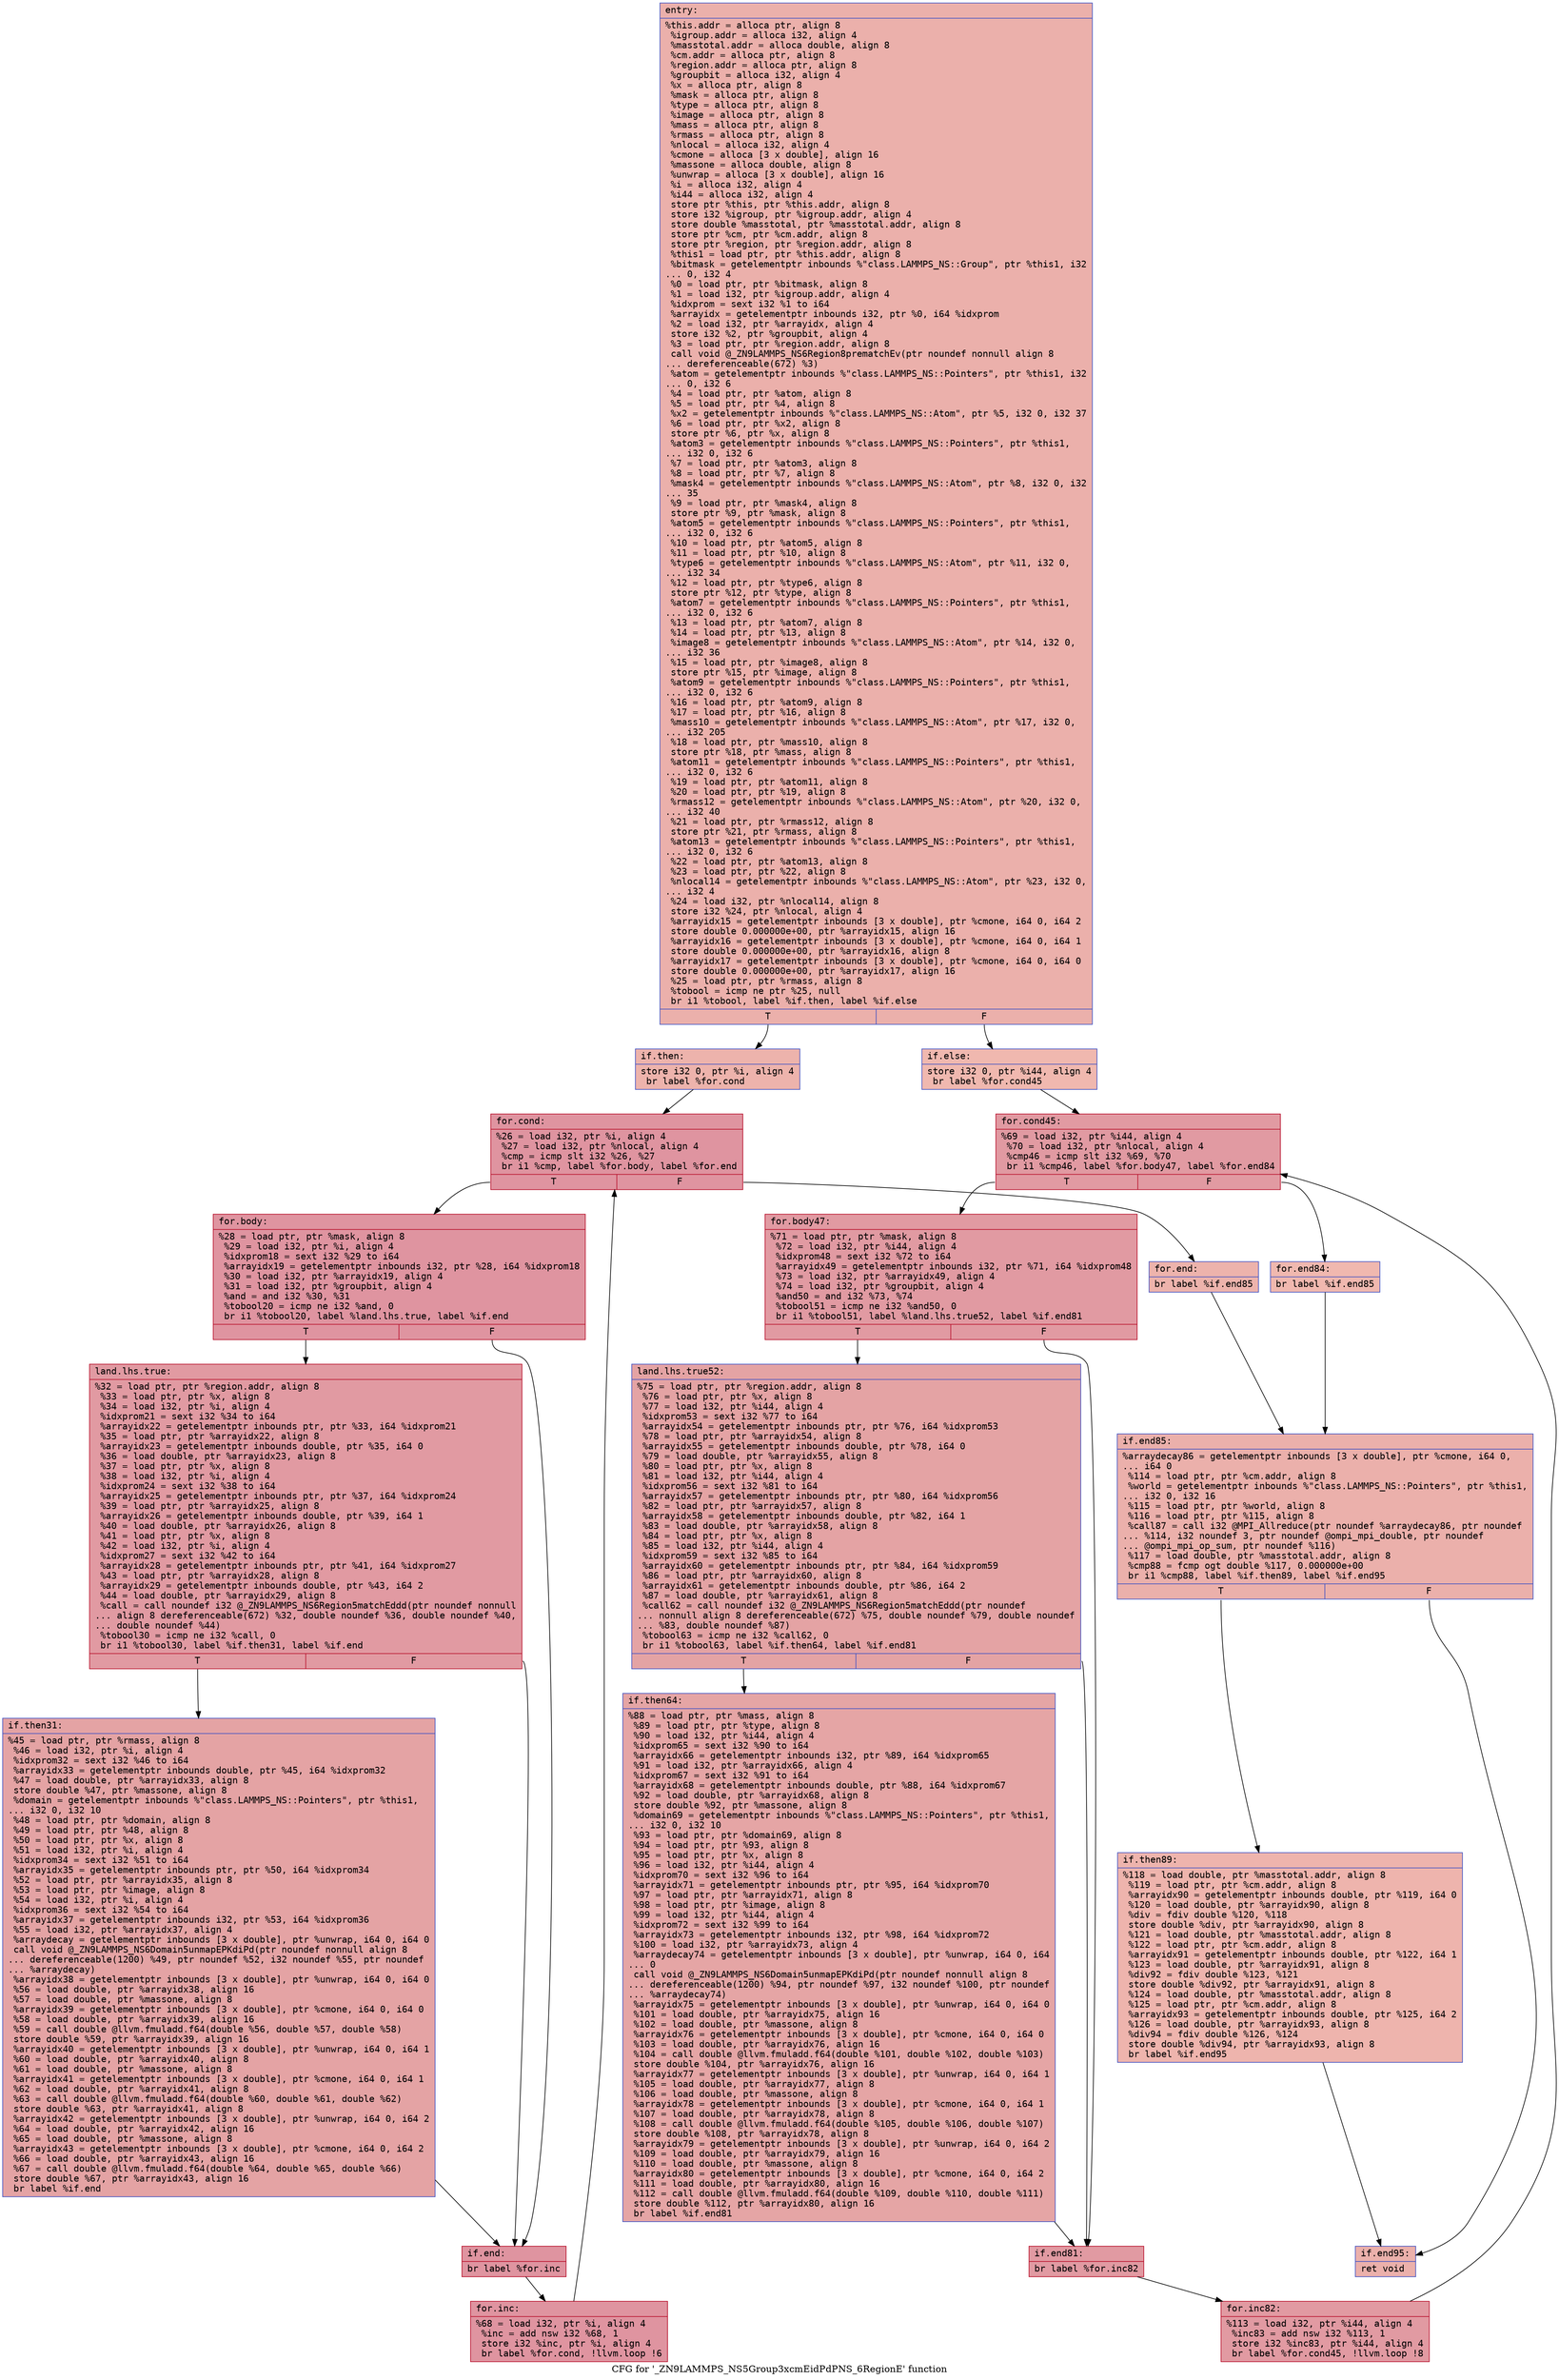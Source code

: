 digraph "CFG for '_ZN9LAMMPS_NS5Group3xcmEidPdPNS_6RegionE' function" {
	label="CFG for '_ZN9LAMMPS_NS5Group3xcmEidPdPNS_6RegionE' function";

	Node0x55ba3040bfa0 [shape=record,color="#3d50c3ff", style=filled, fillcolor="#d24b4070" fontname="Courier",label="{entry:\l|  %this.addr = alloca ptr, align 8\l  %igroup.addr = alloca i32, align 4\l  %masstotal.addr = alloca double, align 8\l  %cm.addr = alloca ptr, align 8\l  %region.addr = alloca ptr, align 8\l  %groupbit = alloca i32, align 4\l  %x = alloca ptr, align 8\l  %mask = alloca ptr, align 8\l  %type = alloca ptr, align 8\l  %image = alloca ptr, align 8\l  %mass = alloca ptr, align 8\l  %rmass = alloca ptr, align 8\l  %nlocal = alloca i32, align 4\l  %cmone = alloca [3 x double], align 16\l  %massone = alloca double, align 8\l  %unwrap = alloca [3 x double], align 16\l  %i = alloca i32, align 4\l  %i44 = alloca i32, align 4\l  store ptr %this, ptr %this.addr, align 8\l  store i32 %igroup, ptr %igroup.addr, align 4\l  store double %masstotal, ptr %masstotal.addr, align 8\l  store ptr %cm, ptr %cm.addr, align 8\l  store ptr %region, ptr %region.addr, align 8\l  %this1 = load ptr, ptr %this.addr, align 8\l  %bitmask = getelementptr inbounds %\"class.LAMMPS_NS::Group\", ptr %this1, i32\l... 0, i32 4\l  %0 = load ptr, ptr %bitmask, align 8\l  %1 = load i32, ptr %igroup.addr, align 4\l  %idxprom = sext i32 %1 to i64\l  %arrayidx = getelementptr inbounds i32, ptr %0, i64 %idxprom\l  %2 = load i32, ptr %arrayidx, align 4\l  store i32 %2, ptr %groupbit, align 4\l  %3 = load ptr, ptr %region.addr, align 8\l  call void @_ZN9LAMMPS_NS6Region8prematchEv(ptr noundef nonnull align 8\l... dereferenceable(672) %3)\l  %atom = getelementptr inbounds %\"class.LAMMPS_NS::Pointers\", ptr %this1, i32\l... 0, i32 6\l  %4 = load ptr, ptr %atom, align 8\l  %5 = load ptr, ptr %4, align 8\l  %x2 = getelementptr inbounds %\"class.LAMMPS_NS::Atom\", ptr %5, i32 0, i32 37\l  %6 = load ptr, ptr %x2, align 8\l  store ptr %6, ptr %x, align 8\l  %atom3 = getelementptr inbounds %\"class.LAMMPS_NS::Pointers\", ptr %this1,\l... i32 0, i32 6\l  %7 = load ptr, ptr %atom3, align 8\l  %8 = load ptr, ptr %7, align 8\l  %mask4 = getelementptr inbounds %\"class.LAMMPS_NS::Atom\", ptr %8, i32 0, i32\l... 35\l  %9 = load ptr, ptr %mask4, align 8\l  store ptr %9, ptr %mask, align 8\l  %atom5 = getelementptr inbounds %\"class.LAMMPS_NS::Pointers\", ptr %this1,\l... i32 0, i32 6\l  %10 = load ptr, ptr %atom5, align 8\l  %11 = load ptr, ptr %10, align 8\l  %type6 = getelementptr inbounds %\"class.LAMMPS_NS::Atom\", ptr %11, i32 0,\l... i32 34\l  %12 = load ptr, ptr %type6, align 8\l  store ptr %12, ptr %type, align 8\l  %atom7 = getelementptr inbounds %\"class.LAMMPS_NS::Pointers\", ptr %this1,\l... i32 0, i32 6\l  %13 = load ptr, ptr %atom7, align 8\l  %14 = load ptr, ptr %13, align 8\l  %image8 = getelementptr inbounds %\"class.LAMMPS_NS::Atom\", ptr %14, i32 0,\l... i32 36\l  %15 = load ptr, ptr %image8, align 8\l  store ptr %15, ptr %image, align 8\l  %atom9 = getelementptr inbounds %\"class.LAMMPS_NS::Pointers\", ptr %this1,\l... i32 0, i32 6\l  %16 = load ptr, ptr %atom9, align 8\l  %17 = load ptr, ptr %16, align 8\l  %mass10 = getelementptr inbounds %\"class.LAMMPS_NS::Atom\", ptr %17, i32 0,\l... i32 205\l  %18 = load ptr, ptr %mass10, align 8\l  store ptr %18, ptr %mass, align 8\l  %atom11 = getelementptr inbounds %\"class.LAMMPS_NS::Pointers\", ptr %this1,\l... i32 0, i32 6\l  %19 = load ptr, ptr %atom11, align 8\l  %20 = load ptr, ptr %19, align 8\l  %rmass12 = getelementptr inbounds %\"class.LAMMPS_NS::Atom\", ptr %20, i32 0,\l... i32 40\l  %21 = load ptr, ptr %rmass12, align 8\l  store ptr %21, ptr %rmass, align 8\l  %atom13 = getelementptr inbounds %\"class.LAMMPS_NS::Pointers\", ptr %this1,\l... i32 0, i32 6\l  %22 = load ptr, ptr %atom13, align 8\l  %23 = load ptr, ptr %22, align 8\l  %nlocal14 = getelementptr inbounds %\"class.LAMMPS_NS::Atom\", ptr %23, i32 0,\l... i32 4\l  %24 = load i32, ptr %nlocal14, align 8\l  store i32 %24, ptr %nlocal, align 4\l  %arrayidx15 = getelementptr inbounds [3 x double], ptr %cmone, i64 0, i64 2\l  store double 0.000000e+00, ptr %arrayidx15, align 16\l  %arrayidx16 = getelementptr inbounds [3 x double], ptr %cmone, i64 0, i64 1\l  store double 0.000000e+00, ptr %arrayidx16, align 8\l  %arrayidx17 = getelementptr inbounds [3 x double], ptr %cmone, i64 0, i64 0\l  store double 0.000000e+00, ptr %arrayidx17, align 16\l  %25 = load ptr, ptr %rmass, align 8\l  %tobool = icmp ne ptr %25, null\l  br i1 %tobool, label %if.then, label %if.else\l|{<s0>T|<s1>F}}"];
	Node0x55ba3040bfa0:s0 -> Node0x55ba3040fb00[tooltip="entry -> if.then\nProbability 62.50%" ];
	Node0x55ba3040bfa0:s1 -> Node0x55ba3040fb70[tooltip="entry -> if.else\nProbability 37.50%" ];
	Node0x55ba3040fb00 [shape=record,color="#3d50c3ff", style=filled, fillcolor="#d6524470" fontname="Courier",label="{if.then:\l|  store i32 0, ptr %i, align 4\l  br label %for.cond\l}"];
	Node0x55ba3040fb00 -> Node0x55ba3040fd30[tooltip="if.then -> for.cond\nProbability 100.00%" ];
	Node0x55ba3040fd30 [shape=record,color="#b70d28ff", style=filled, fillcolor="#b70d2870" fontname="Courier",label="{for.cond:\l|  %26 = load i32, ptr %i, align 4\l  %27 = load i32, ptr %nlocal, align 4\l  %cmp = icmp slt i32 %26, %27\l  br i1 %cmp, label %for.body, label %for.end\l|{<s0>T|<s1>F}}"];
	Node0x55ba3040fd30:s0 -> Node0x55ba3040d4c0[tooltip="for.cond -> for.body\nProbability 96.88%" ];
	Node0x55ba3040fd30:s1 -> Node0x55ba3040d540[tooltip="for.cond -> for.end\nProbability 3.12%" ];
	Node0x55ba3040d4c0 [shape=record,color="#b70d28ff", style=filled, fillcolor="#b70d2870" fontname="Courier",label="{for.body:\l|  %28 = load ptr, ptr %mask, align 8\l  %29 = load i32, ptr %i, align 4\l  %idxprom18 = sext i32 %29 to i64\l  %arrayidx19 = getelementptr inbounds i32, ptr %28, i64 %idxprom18\l  %30 = load i32, ptr %arrayidx19, align 4\l  %31 = load i32, ptr %groupbit, align 4\l  %and = and i32 %30, %31\l  %tobool20 = icmp ne i32 %and, 0\l  br i1 %tobool20, label %land.lhs.true, label %if.end\l|{<s0>T|<s1>F}}"];
	Node0x55ba3040d4c0:s0 -> Node0x55ba30410960[tooltip="for.body -> land.lhs.true\nProbability 62.50%" ];
	Node0x55ba3040d4c0:s1 -> Node0x55ba304109e0[tooltip="for.body -> if.end\nProbability 37.50%" ];
	Node0x55ba30410960 [shape=record,color="#b70d28ff", style=filled, fillcolor="#bb1b2c70" fontname="Courier",label="{land.lhs.true:\l|  %32 = load ptr, ptr %region.addr, align 8\l  %33 = load ptr, ptr %x, align 8\l  %34 = load i32, ptr %i, align 4\l  %idxprom21 = sext i32 %34 to i64\l  %arrayidx22 = getelementptr inbounds ptr, ptr %33, i64 %idxprom21\l  %35 = load ptr, ptr %arrayidx22, align 8\l  %arrayidx23 = getelementptr inbounds double, ptr %35, i64 0\l  %36 = load double, ptr %arrayidx23, align 8\l  %37 = load ptr, ptr %x, align 8\l  %38 = load i32, ptr %i, align 4\l  %idxprom24 = sext i32 %38 to i64\l  %arrayidx25 = getelementptr inbounds ptr, ptr %37, i64 %idxprom24\l  %39 = load ptr, ptr %arrayidx25, align 8\l  %arrayidx26 = getelementptr inbounds double, ptr %39, i64 1\l  %40 = load double, ptr %arrayidx26, align 8\l  %41 = load ptr, ptr %x, align 8\l  %42 = load i32, ptr %i, align 4\l  %idxprom27 = sext i32 %42 to i64\l  %arrayidx28 = getelementptr inbounds ptr, ptr %41, i64 %idxprom27\l  %43 = load ptr, ptr %arrayidx28, align 8\l  %arrayidx29 = getelementptr inbounds double, ptr %43, i64 2\l  %44 = load double, ptr %arrayidx29, align 8\l  %call = call noundef i32 @_ZN9LAMMPS_NS6Region5matchEddd(ptr noundef nonnull\l... align 8 dereferenceable(672) %32, double noundef %36, double noundef %40,\l... double noundef %44)\l  %tobool30 = icmp ne i32 %call, 0\l  br i1 %tobool30, label %if.then31, label %if.end\l|{<s0>T|<s1>F}}"];
	Node0x55ba30410960:s0 -> Node0x55ba30411ac0[tooltip="land.lhs.true -> if.then31\nProbability 62.50%" ];
	Node0x55ba30410960:s1 -> Node0x55ba304109e0[tooltip="land.lhs.true -> if.end\nProbability 37.50%" ];
	Node0x55ba30411ac0 [shape=record,color="#3d50c3ff", style=filled, fillcolor="#c32e3170" fontname="Courier",label="{if.then31:\l|  %45 = load ptr, ptr %rmass, align 8\l  %46 = load i32, ptr %i, align 4\l  %idxprom32 = sext i32 %46 to i64\l  %arrayidx33 = getelementptr inbounds double, ptr %45, i64 %idxprom32\l  %47 = load double, ptr %arrayidx33, align 8\l  store double %47, ptr %massone, align 8\l  %domain = getelementptr inbounds %\"class.LAMMPS_NS::Pointers\", ptr %this1,\l... i32 0, i32 10\l  %48 = load ptr, ptr %domain, align 8\l  %49 = load ptr, ptr %48, align 8\l  %50 = load ptr, ptr %x, align 8\l  %51 = load i32, ptr %i, align 4\l  %idxprom34 = sext i32 %51 to i64\l  %arrayidx35 = getelementptr inbounds ptr, ptr %50, i64 %idxprom34\l  %52 = load ptr, ptr %arrayidx35, align 8\l  %53 = load ptr, ptr %image, align 8\l  %54 = load i32, ptr %i, align 4\l  %idxprom36 = sext i32 %54 to i64\l  %arrayidx37 = getelementptr inbounds i32, ptr %53, i64 %idxprom36\l  %55 = load i32, ptr %arrayidx37, align 4\l  %arraydecay = getelementptr inbounds [3 x double], ptr %unwrap, i64 0, i64 0\l  call void @_ZN9LAMMPS_NS6Domain5unmapEPKdiPd(ptr noundef nonnull align 8\l... dereferenceable(1200) %49, ptr noundef %52, i32 noundef %55, ptr noundef\l... %arraydecay)\l  %arrayidx38 = getelementptr inbounds [3 x double], ptr %unwrap, i64 0, i64 0\l  %56 = load double, ptr %arrayidx38, align 16\l  %57 = load double, ptr %massone, align 8\l  %arrayidx39 = getelementptr inbounds [3 x double], ptr %cmone, i64 0, i64 0\l  %58 = load double, ptr %arrayidx39, align 16\l  %59 = call double @llvm.fmuladd.f64(double %56, double %57, double %58)\l  store double %59, ptr %arrayidx39, align 16\l  %arrayidx40 = getelementptr inbounds [3 x double], ptr %unwrap, i64 0, i64 1\l  %60 = load double, ptr %arrayidx40, align 8\l  %61 = load double, ptr %massone, align 8\l  %arrayidx41 = getelementptr inbounds [3 x double], ptr %cmone, i64 0, i64 1\l  %62 = load double, ptr %arrayidx41, align 8\l  %63 = call double @llvm.fmuladd.f64(double %60, double %61, double %62)\l  store double %63, ptr %arrayidx41, align 8\l  %arrayidx42 = getelementptr inbounds [3 x double], ptr %unwrap, i64 0, i64 2\l  %64 = load double, ptr %arrayidx42, align 16\l  %65 = load double, ptr %massone, align 8\l  %arrayidx43 = getelementptr inbounds [3 x double], ptr %cmone, i64 0, i64 2\l  %66 = load double, ptr %arrayidx43, align 16\l  %67 = call double @llvm.fmuladd.f64(double %64, double %65, double %66)\l  store double %67, ptr %arrayidx43, align 16\l  br label %if.end\l}"];
	Node0x55ba30411ac0 -> Node0x55ba304109e0[tooltip="if.then31 -> if.end\nProbability 100.00%" ];
	Node0x55ba304109e0 [shape=record,color="#b70d28ff", style=filled, fillcolor="#b70d2870" fontname="Courier",label="{if.end:\l|  br label %for.inc\l}"];
	Node0x55ba304109e0 -> Node0x55ba30414020[tooltip="if.end -> for.inc\nProbability 100.00%" ];
	Node0x55ba30414020 [shape=record,color="#b70d28ff", style=filled, fillcolor="#b70d2870" fontname="Courier",label="{for.inc:\l|  %68 = load i32, ptr %i, align 4\l  %inc = add nsw i32 %68, 1\l  store i32 %inc, ptr %i, align 4\l  br label %for.cond, !llvm.loop !6\l}"];
	Node0x55ba30414020 -> Node0x55ba3040fd30[tooltip="for.inc -> for.cond\nProbability 100.00%" ];
	Node0x55ba3040d540 [shape=record,color="#3d50c3ff", style=filled, fillcolor="#d6524470" fontname="Courier",label="{for.end:\l|  br label %if.end85\l}"];
	Node0x55ba3040d540 -> Node0x55ba30414410[tooltip="for.end -> if.end85\nProbability 100.00%" ];
	Node0x55ba3040fb70 [shape=record,color="#3d50c3ff", style=filled, fillcolor="#dc5d4a70" fontname="Courier",label="{if.else:\l|  store i32 0, ptr %i44, align 4\l  br label %for.cond45\l}"];
	Node0x55ba3040fb70 -> Node0x55ba30414570[tooltip="if.else -> for.cond45\nProbability 100.00%" ];
	Node0x55ba30414570 [shape=record,color="#b70d28ff", style=filled, fillcolor="#bb1b2c70" fontname="Courier",label="{for.cond45:\l|  %69 = load i32, ptr %i44, align 4\l  %70 = load i32, ptr %nlocal, align 4\l  %cmp46 = icmp slt i32 %69, %70\l  br i1 %cmp46, label %for.body47, label %for.end84\l|{<s0>T|<s1>F}}"];
	Node0x55ba30414570:s0 -> Node0x55ba304147e0[tooltip="for.cond45 -> for.body47\nProbability 96.88%" ];
	Node0x55ba30414570:s1 -> Node0x55ba30414860[tooltip="for.cond45 -> for.end84\nProbability 3.12%" ];
	Node0x55ba304147e0 [shape=record,color="#b70d28ff", style=filled, fillcolor="#bb1b2c70" fontname="Courier",label="{for.body47:\l|  %71 = load ptr, ptr %mask, align 8\l  %72 = load i32, ptr %i44, align 4\l  %idxprom48 = sext i32 %72 to i64\l  %arrayidx49 = getelementptr inbounds i32, ptr %71, i64 %idxprom48\l  %73 = load i32, ptr %arrayidx49, align 4\l  %74 = load i32, ptr %groupbit, align 4\l  %and50 = and i32 %73, %74\l  %tobool51 = icmp ne i32 %and50, 0\l  br i1 %tobool51, label %land.lhs.true52, label %if.end81\l|{<s0>T|<s1>F}}"];
	Node0x55ba304147e0:s0 -> Node0x55ba30414e70[tooltip="for.body47 -> land.lhs.true52\nProbability 62.50%" ];
	Node0x55ba304147e0:s1 -> Node0x55ba30414ef0[tooltip="for.body47 -> if.end81\nProbability 37.50%" ];
	Node0x55ba30414e70 [shape=record,color="#3d50c3ff", style=filled, fillcolor="#c32e3170" fontname="Courier",label="{land.lhs.true52:\l|  %75 = load ptr, ptr %region.addr, align 8\l  %76 = load ptr, ptr %x, align 8\l  %77 = load i32, ptr %i44, align 4\l  %idxprom53 = sext i32 %77 to i64\l  %arrayidx54 = getelementptr inbounds ptr, ptr %76, i64 %idxprom53\l  %78 = load ptr, ptr %arrayidx54, align 8\l  %arrayidx55 = getelementptr inbounds double, ptr %78, i64 0\l  %79 = load double, ptr %arrayidx55, align 8\l  %80 = load ptr, ptr %x, align 8\l  %81 = load i32, ptr %i44, align 4\l  %idxprom56 = sext i32 %81 to i64\l  %arrayidx57 = getelementptr inbounds ptr, ptr %80, i64 %idxprom56\l  %82 = load ptr, ptr %arrayidx57, align 8\l  %arrayidx58 = getelementptr inbounds double, ptr %82, i64 1\l  %83 = load double, ptr %arrayidx58, align 8\l  %84 = load ptr, ptr %x, align 8\l  %85 = load i32, ptr %i44, align 4\l  %idxprom59 = sext i32 %85 to i64\l  %arrayidx60 = getelementptr inbounds ptr, ptr %84, i64 %idxprom59\l  %86 = load ptr, ptr %arrayidx60, align 8\l  %arrayidx61 = getelementptr inbounds double, ptr %86, i64 2\l  %87 = load double, ptr %arrayidx61, align 8\l  %call62 = call noundef i32 @_ZN9LAMMPS_NS6Region5matchEddd(ptr noundef\l... nonnull align 8 dereferenceable(672) %75, double noundef %79, double noundef\l... %83, double noundef %87)\l  %tobool63 = icmp ne i32 %call62, 0\l  br i1 %tobool63, label %if.then64, label %if.end81\l|{<s0>T|<s1>F}}"];
	Node0x55ba30414e70:s0 -> Node0x55ba304165e0[tooltip="land.lhs.true52 -> if.then64\nProbability 62.50%" ];
	Node0x55ba30414e70:s1 -> Node0x55ba30414ef0[tooltip="land.lhs.true52 -> if.end81\nProbability 37.50%" ];
	Node0x55ba304165e0 [shape=record,color="#3d50c3ff", style=filled, fillcolor="#c5333470" fontname="Courier",label="{if.then64:\l|  %88 = load ptr, ptr %mass, align 8\l  %89 = load ptr, ptr %type, align 8\l  %90 = load i32, ptr %i44, align 4\l  %idxprom65 = sext i32 %90 to i64\l  %arrayidx66 = getelementptr inbounds i32, ptr %89, i64 %idxprom65\l  %91 = load i32, ptr %arrayidx66, align 4\l  %idxprom67 = sext i32 %91 to i64\l  %arrayidx68 = getelementptr inbounds double, ptr %88, i64 %idxprom67\l  %92 = load double, ptr %arrayidx68, align 8\l  store double %92, ptr %massone, align 8\l  %domain69 = getelementptr inbounds %\"class.LAMMPS_NS::Pointers\", ptr %this1,\l... i32 0, i32 10\l  %93 = load ptr, ptr %domain69, align 8\l  %94 = load ptr, ptr %93, align 8\l  %95 = load ptr, ptr %x, align 8\l  %96 = load i32, ptr %i44, align 4\l  %idxprom70 = sext i32 %96 to i64\l  %arrayidx71 = getelementptr inbounds ptr, ptr %95, i64 %idxprom70\l  %97 = load ptr, ptr %arrayidx71, align 8\l  %98 = load ptr, ptr %image, align 8\l  %99 = load i32, ptr %i44, align 4\l  %idxprom72 = sext i32 %99 to i64\l  %arrayidx73 = getelementptr inbounds i32, ptr %98, i64 %idxprom72\l  %100 = load i32, ptr %arrayidx73, align 4\l  %arraydecay74 = getelementptr inbounds [3 x double], ptr %unwrap, i64 0, i64\l... 0\l  call void @_ZN9LAMMPS_NS6Domain5unmapEPKdiPd(ptr noundef nonnull align 8\l... dereferenceable(1200) %94, ptr noundef %97, i32 noundef %100, ptr noundef\l... %arraydecay74)\l  %arrayidx75 = getelementptr inbounds [3 x double], ptr %unwrap, i64 0, i64 0\l  %101 = load double, ptr %arrayidx75, align 16\l  %102 = load double, ptr %massone, align 8\l  %arrayidx76 = getelementptr inbounds [3 x double], ptr %cmone, i64 0, i64 0\l  %103 = load double, ptr %arrayidx76, align 16\l  %104 = call double @llvm.fmuladd.f64(double %101, double %102, double %103)\l  store double %104, ptr %arrayidx76, align 16\l  %arrayidx77 = getelementptr inbounds [3 x double], ptr %unwrap, i64 0, i64 1\l  %105 = load double, ptr %arrayidx77, align 8\l  %106 = load double, ptr %massone, align 8\l  %arrayidx78 = getelementptr inbounds [3 x double], ptr %cmone, i64 0, i64 1\l  %107 = load double, ptr %arrayidx78, align 8\l  %108 = call double @llvm.fmuladd.f64(double %105, double %106, double %107)\l  store double %108, ptr %arrayidx78, align 8\l  %arrayidx79 = getelementptr inbounds [3 x double], ptr %unwrap, i64 0, i64 2\l  %109 = load double, ptr %arrayidx79, align 16\l  %110 = load double, ptr %massone, align 8\l  %arrayidx80 = getelementptr inbounds [3 x double], ptr %cmone, i64 0, i64 2\l  %111 = load double, ptr %arrayidx80, align 16\l  %112 = call double @llvm.fmuladd.f64(double %109, double %110, double %111)\l  store double %112, ptr %arrayidx80, align 16\l  br label %if.end81\l}"];
	Node0x55ba304165e0 -> Node0x55ba30414ef0[tooltip="if.then64 -> if.end81\nProbability 100.00%" ];
	Node0x55ba30414ef0 [shape=record,color="#b70d28ff", style=filled, fillcolor="#bb1b2c70" fontname="Courier",label="{if.end81:\l|  br label %for.inc82\l}"];
	Node0x55ba30414ef0 -> Node0x55ba30418fb0[tooltip="if.end81 -> for.inc82\nProbability 100.00%" ];
	Node0x55ba30418fb0 [shape=record,color="#b70d28ff", style=filled, fillcolor="#bb1b2c70" fontname="Courier",label="{for.inc82:\l|  %113 = load i32, ptr %i44, align 4\l  %inc83 = add nsw i32 %113, 1\l  store i32 %inc83, ptr %i44, align 4\l  br label %for.cond45, !llvm.loop !8\l}"];
	Node0x55ba30418fb0 -> Node0x55ba30414570[tooltip="for.inc82 -> for.cond45\nProbability 100.00%" ];
	Node0x55ba30414860 [shape=record,color="#3d50c3ff", style=filled, fillcolor="#dc5d4a70" fontname="Courier",label="{for.end84:\l|  br label %if.end85\l}"];
	Node0x55ba30414860 -> Node0x55ba30414410[tooltip="for.end84 -> if.end85\nProbability 100.00%" ];
	Node0x55ba30414410 [shape=record,color="#3d50c3ff", style=filled, fillcolor="#d24b4070" fontname="Courier",label="{if.end85:\l|  %arraydecay86 = getelementptr inbounds [3 x double], ptr %cmone, i64 0,\l... i64 0\l  %114 = load ptr, ptr %cm.addr, align 8\l  %world = getelementptr inbounds %\"class.LAMMPS_NS::Pointers\", ptr %this1,\l... i32 0, i32 16\l  %115 = load ptr, ptr %world, align 8\l  %116 = load ptr, ptr %115, align 8\l  %call87 = call i32 @MPI_Allreduce(ptr noundef %arraydecay86, ptr noundef\l... %114, i32 noundef 3, ptr noundef @ompi_mpi_double, ptr noundef\l... @ompi_mpi_op_sum, ptr noundef %116)\l  %117 = load double, ptr %masstotal.addr, align 8\l  %cmp88 = fcmp ogt double %117, 0.000000e+00\l  br i1 %cmp88, label %if.then89, label %if.end95\l|{<s0>T|<s1>F}}"];
	Node0x55ba30414410:s0 -> Node0x55ba30419a20[tooltip="if.end85 -> if.then89\nProbability 50.00%" ];
	Node0x55ba30414410:s1 -> Node0x55ba30419a70[tooltip="if.end85 -> if.end95\nProbability 50.00%" ];
	Node0x55ba30419a20 [shape=record,color="#3d50c3ff", style=filled, fillcolor="#d8564670" fontname="Courier",label="{if.then89:\l|  %118 = load double, ptr %masstotal.addr, align 8\l  %119 = load ptr, ptr %cm.addr, align 8\l  %arrayidx90 = getelementptr inbounds double, ptr %119, i64 0\l  %120 = load double, ptr %arrayidx90, align 8\l  %div = fdiv double %120, %118\l  store double %div, ptr %arrayidx90, align 8\l  %121 = load double, ptr %masstotal.addr, align 8\l  %122 = load ptr, ptr %cm.addr, align 8\l  %arrayidx91 = getelementptr inbounds double, ptr %122, i64 1\l  %123 = load double, ptr %arrayidx91, align 8\l  %div92 = fdiv double %123, %121\l  store double %div92, ptr %arrayidx91, align 8\l  %124 = load double, ptr %masstotal.addr, align 8\l  %125 = load ptr, ptr %cm.addr, align 8\l  %arrayidx93 = getelementptr inbounds double, ptr %125, i64 2\l  %126 = load double, ptr %arrayidx93, align 8\l  %div94 = fdiv double %126, %124\l  store double %div94, ptr %arrayidx93, align 8\l  br label %if.end95\l}"];
	Node0x55ba30419a20 -> Node0x55ba30419a70[tooltip="if.then89 -> if.end95\nProbability 100.00%" ];
	Node0x55ba30419a70 [shape=record,color="#3d50c3ff", style=filled, fillcolor="#d24b4070" fontname="Courier",label="{if.end95:\l|  ret void\l}"];
}
